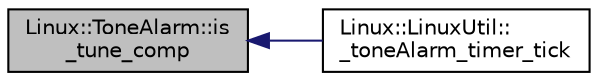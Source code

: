digraph "Linux::ToneAlarm::is_tune_comp"
{
 // INTERACTIVE_SVG=YES
  edge [fontname="Helvetica",fontsize="10",labelfontname="Helvetica",labelfontsize="10"];
  node [fontname="Helvetica",fontsize="10",shape=record];
  rankdir="LR";
  Node1 [label="Linux::ToneAlarm::is\l_tune_comp",height=0.2,width=0.4,color="black", fillcolor="grey75", style="filled" fontcolor="black"];
  Node1 -> Node2 [dir="back",color="midnightblue",fontsize="10",style="solid",fontname="Helvetica"];
  Node2 [label="Linux::LinuxUtil::\l_toneAlarm_timer_tick",height=0.2,width=0.4,color="black", fillcolor="white", style="filled",URL="$classLinux_1_1LinuxUtil.html#ab4255bedee3afb1cc742b4cbefff7102"];
}
